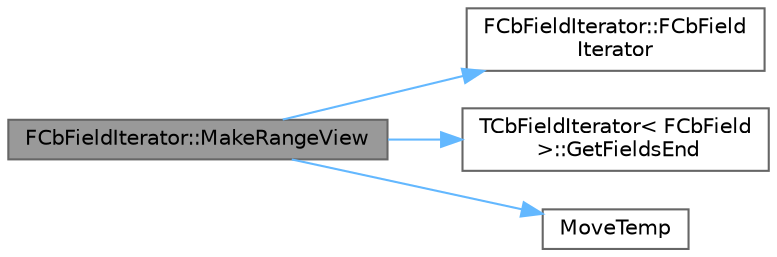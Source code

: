 digraph "FCbFieldIterator::MakeRangeView"
{
 // INTERACTIVE_SVG=YES
 // LATEX_PDF_SIZE
  bgcolor="transparent";
  edge [fontname=Helvetica,fontsize=10,labelfontname=Helvetica,labelfontsize=10];
  node [fontname=Helvetica,fontsize=10,shape=box,height=0.2,width=0.4];
  rankdir="LR";
  Node1 [id="Node000001",label="FCbFieldIterator::MakeRangeView",height=0.2,width=0.4,color="gray40", fillcolor="grey60", style="filled", fontcolor="black",tooltip="Construct a field range from an iterator and its optional outer buffer."];
  Node1 -> Node2 [id="edge1_Node000001_Node000002",color="steelblue1",style="solid",tooltip=" "];
  Node2 [id="Node000002",label="FCbFieldIterator::FCbField\lIterator",height=0.2,width=0.4,color="grey40", fillcolor="white", style="filled",URL="$d5/d1a/classFCbFieldIterator.html#a184aa99f4a2460d121a8cad1dc8c0a69",tooltip="Construct an empty field range."];
  Node1 -> Node3 [id="edge2_Node000001_Node000003",color="steelblue1",style="solid",tooltip=" "];
  Node3 [id="Node000003",label="TCbFieldIterator\< FCbField\l \>::GetFieldsEnd",height=0.2,width=0.4,color="grey40", fillcolor="white", style="filled",URL="$d5/de3/classTCbFieldIterator.html#a39ca94e4ef07bc7875ad182c7048ba56",tooltip=" "];
  Node1 -> Node4 [id="edge3_Node000001_Node000004",color="steelblue1",style="solid",tooltip=" "];
  Node4 [id="Node000004",label="MoveTemp",height=0.2,width=0.4,color="grey40", fillcolor="white", style="filled",URL="$d4/d24/UnrealTemplate_8h.html#ad5e6c049aeb9c9115fec514ba581dbb6",tooltip="MoveTemp will cast a reference to an rvalue reference."];
}
